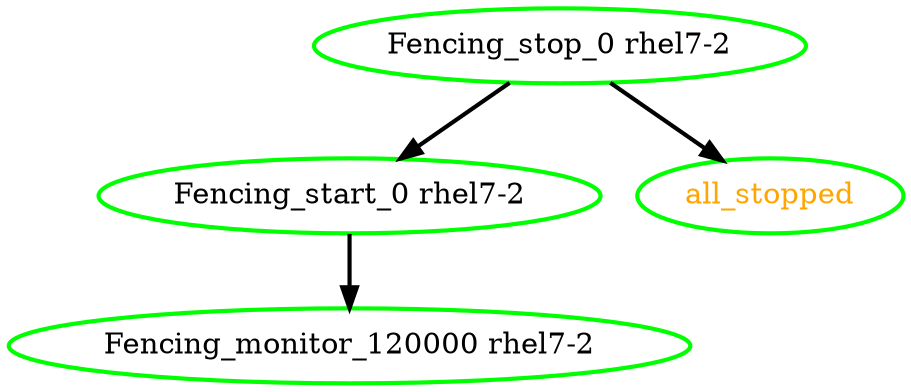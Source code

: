 digraph "g" {
"Fencing_monitor_120000 rhel7-2" [ style=bold color="green" fontcolor="black"]
"Fencing_start_0 rhel7-2" -> "Fencing_monitor_120000 rhel7-2" [ style = bold]
"Fencing_start_0 rhel7-2" [ style=bold color="green" fontcolor="black"]
"Fencing_stop_0 rhel7-2" -> "Fencing_start_0 rhel7-2" [ style = bold]
"Fencing_stop_0 rhel7-2" -> "all_stopped" [ style = bold]
"Fencing_stop_0 rhel7-2" [ style=bold color="green" fontcolor="black"]
"all_stopped" [ style=bold color="green" fontcolor="orange"]
}

